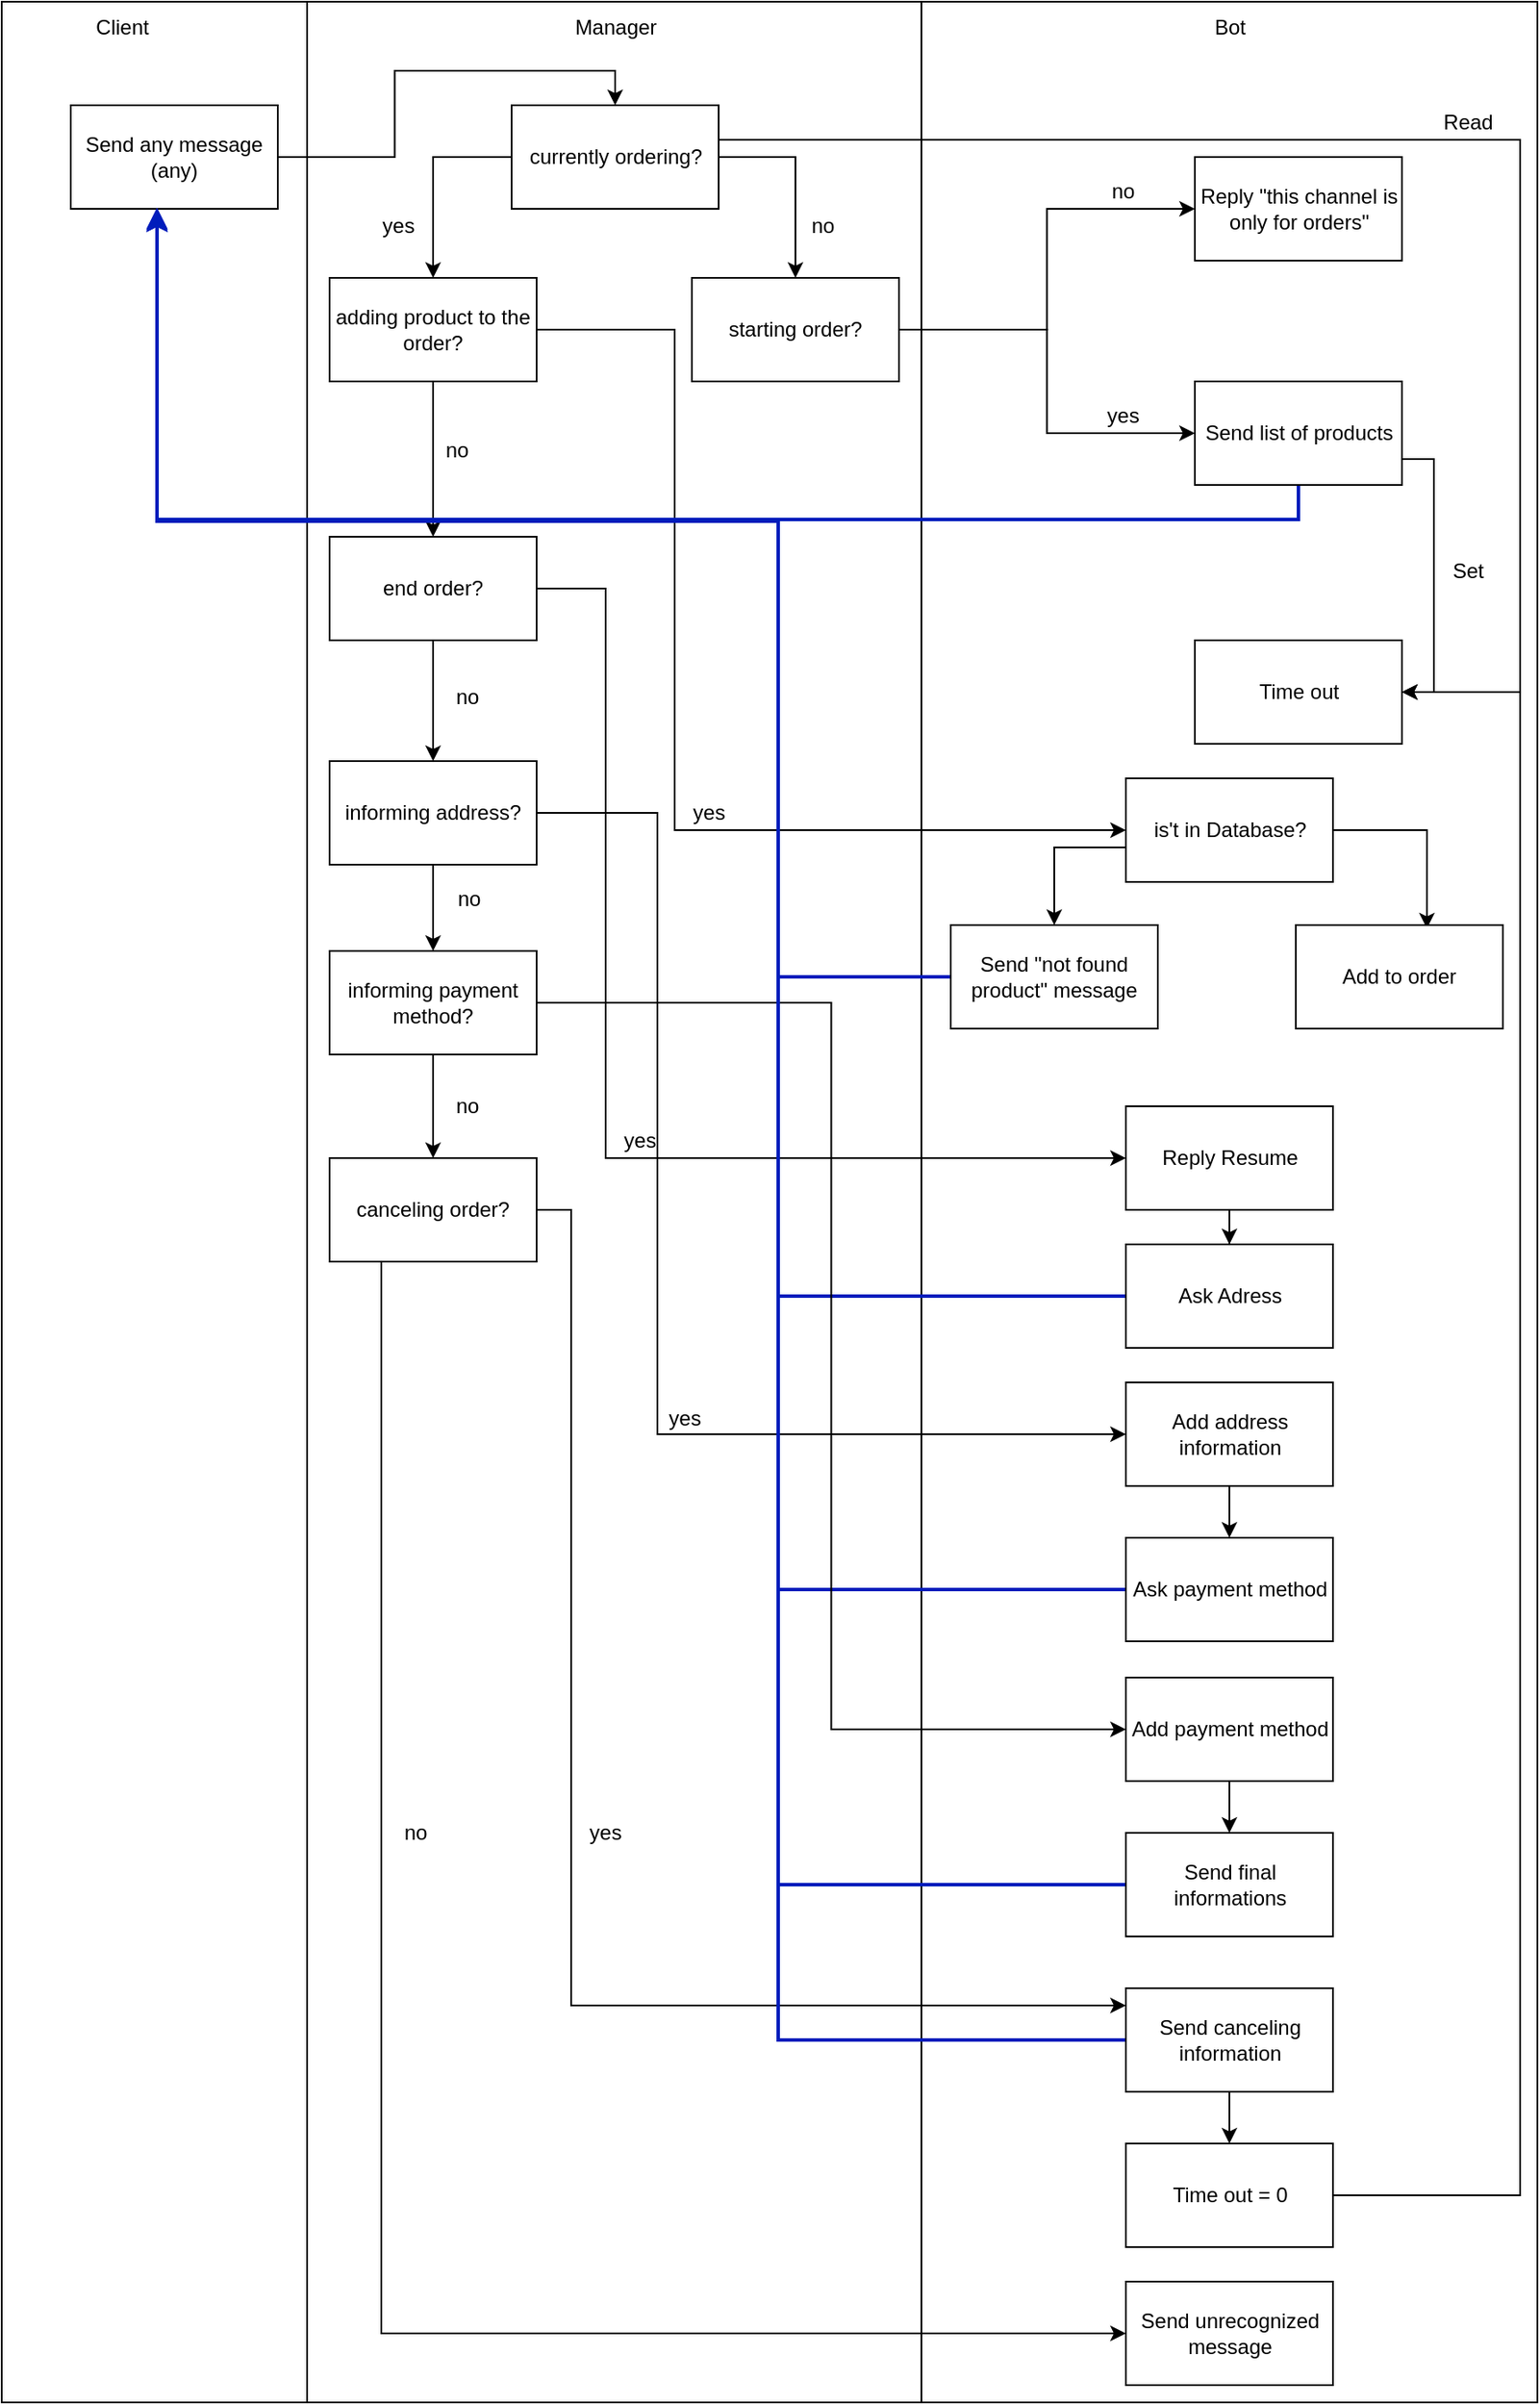 <mxfile version="14.7.7" type="device"><diagram id="X6r-hXve64ibLZzEu_w1" name="Page-1"><mxGraphModel dx="3191" dy="1528" grid="1" gridSize="10" guides="1" tooltips="1" connect="1" arrows="1" fold="1" page="1" pageScale="1" pageWidth="827" pageHeight="1169" math="0" shadow="0"><root><mxCell id="0"/><mxCell id="1" parent="0"/><mxCell id="XgD2UywqItijael3Xre7-25" value="" style="rounded=0;whiteSpace=wrap;html=1;" vertex="1" parent="1"><mxGeometry x="-780" y="30" width="177" height="1391" as="geometry"/></mxCell><mxCell id="XgD2UywqItijael3Xre7-23" value="" style="rounded=0;whiteSpace=wrap;html=1;" vertex="1" parent="1"><mxGeometry x="-603" y="30" width="356" height="1391" as="geometry"/></mxCell><mxCell id="XgD2UywqItijael3Xre7-22" value="" style="rounded=0;whiteSpace=wrap;html=1;" vertex="1" parent="1"><mxGeometry x="-247" y="30" width="357" height="1391" as="geometry"/></mxCell><mxCell id="XgD2UywqItijael3Xre7-6" value="Bot" style="text;html=1;strokeColor=none;fillColor=none;align=center;verticalAlign=middle;whiteSpace=wrap;rounded=0;" vertex="1" parent="1"><mxGeometry x="-88.5" y="35" width="40" height="20" as="geometry"/></mxCell><mxCell id="XgD2UywqItijael3Xre7-39" style="edgeStyle=orthogonalEdgeStyle;rounded=0;orthogonalLoop=1;jettySize=auto;html=1;entryX=0.5;entryY=0;entryDx=0;entryDy=0;" edge="1" parent="1" source="XgD2UywqItijael3Xre7-7" target="XgD2UywqItijael3Xre7-10"><mxGeometry relative="1" as="geometry"/></mxCell><mxCell id="XgD2UywqItijael3Xre7-7" value="Send any message (any)" style="rounded=0;whiteSpace=wrap;html=1;" vertex="1" parent="1"><mxGeometry x="-740" y="90" width="120" height="60" as="geometry"/></mxCell><mxCell id="XgD2UywqItijael3Xre7-37" style="edgeStyle=orthogonalEdgeStyle;rounded=0;orthogonalLoop=1;jettySize=auto;html=1;entryX=0.5;entryY=0;entryDx=0;entryDy=0;" edge="1" parent="1" source="XgD2UywqItijael3Xre7-10" target="XgD2UywqItijael3Xre7-13"><mxGeometry relative="1" as="geometry"><Array as="points"><mxPoint x="-320" y="120"/></Array></mxGeometry></mxCell><mxCell id="XgD2UywqItijael3Xre7-38" style="edgeStyle=orthogonalEdgeStyle;rounded=0;orthogonalLoop=1;jettySize=auto;html=1;exitX=0;exitY=0.5;exitDx=0;exitDy=0;entryX=0.5;entryY=0;entryDx=0;entryDy=0;" edge="1" parent="1" source="XgD2UywqItijael3Xre7-10" target="XgD2UywqItijael3Xre7-28"><mxGeometry relative="1" as="geometry"/></mxCell><mxCell id="XgD2UywqItijael3Xre7-57" style="edgeStyle=orthogonalEdgeStyle;rounded=0;orthogonalLoop=1;jettySize=auto;html=1;entryX=0;entryY=0.5;entryDx=0;entryDy=0;" edge="1" parent="1" source="XgD2UywqItijael3Xre7-10" target="XgD2UywqItijael3Xre7-50"><mxGeometry relative="1" as="geometry"><Array as="points"><mxPoint x="100" y="110"/><mxPoint x="100" y="430"/></Array></mxGeometry></mxCell><mxCell id="XgD2UywqItijael3Xre7-10" value="currently ordering?" style="rounded=0;whiteSpace=wrap;html=1;" vertex="1" parent="1"><mxGeometry x="-484.5" y="90" width="120" height="60" as="geometry"/></mxCell><mxCell id="XgD2UywqItijael3Xre7-40" style="edgeStyle=orthogonalEdgeStyle;rounded=0;orthogonalLoop=1;jettySize=auto;html=1;entryX=0;entryY=0.5;entryDx=0;entryDy=0;" edge="1" parent="1" source="XgD2UywqItijael3Xre7-13" target="XgD2UywqItijael3Xre7-31"><mxGeometry relative="1" as="geometry"/></mxCell><mxCell id="XgD2UywqItijael3Xre7-44" style="edgeStyle=orthogonalEdgeStyle;rounded=0;orthogonalLoop=1;jettySize=auto;html=1;entryX=0;entryY=0.5;entryDx=0;entryDy=0;" edge="1" parent="1" source="XgD2UywqItijael3Xre7-13" target="XgD2UywqItijael3Xre7-43"><mxGeometry relative="1" as="geometry"/></mxCell><mxCell id="XgD2UywqItijael3Xre7-13" value="starting order?" style="rounded=0;whiteSpace=wrap;html=1;" vertex="1" parent="1"><mxGeometry x="-380" y="190" width="120" height="60" as="geometry"/></mxCell><mxCell id="XgD2UywqItijael3Xre7-24" value="Client" style="text;html=1;strokeColor=none;fillColor=none;align=center;verticalAlign=middle;whiteSpace=wrap;rounded=0;" vertex="1" parent="1"><mxGeometry x="-730" y="35" width="40" height="20" as="geometry"/></mxCell><mxCell id="XgD2UywqItijael3Xre7-26" value="Manager" style="text;html=1;strokeColor=none;fillColor=none;align=center;verticalAlign=middle;whiteSpace=wrap;rounded=0;" vertex="1" parent="1"><mxGeometry x="-444.5" y="35" width="40" height="20" as="geometry"/></mxCell><mxCell id="XgD2UywqItijael3Xre7-67" style="edgeStyle=orthogonalEdgeStyle;rounded=0;orthogonalLoop=1;jettySize=auto;html=1;entryX=0.5;entryY=0;entryDx=0;entryDy=0;" edge="1" parent="1" source="XgD2UywqItijael3Xre7-27" target="XgD2UywqItijael3Xre7-89"><mxGeometry relative="1" as="geometry"><mxPoint x="-530" y="470" as="targetPoint"/></mxGeometry></mxCell><mxCell id="XgD2UywqItijael3Xre7-83" style="edgeStyle=orthogonalEdgeStyle;rounded=0;orthogonalLoop=1;jettySize=auto;html=1;entryX=0;entryY=0.5;entryDx=0;entryDy=0;" edge="1" parent="1" source="XgD2UywqItijael3Xre7-27" target="XgD2UywqItijael3Xre7-80"><mxGeometry relative="1" as="geometry"><Array as="points"><mxPoint x="-430" y="370"/><mxPoint x="-430" y="700"/></Array></mxGeometry></mxCell><mxCell id="XgD2UywqItijael3Xre7-27" value="end order?" style="rounded=0;whiteSpace=wrap;html=1;" vertex="1" parent="1"><mxGeometry x="-590" y="340" width="120" height="60" as="geometry"/></mxCell><mxCell id="XgD2UywqItijael3Xre7-64" style="edgeStyle=orthogonalEdgeStyle;rounded=0;orthogonalLoop=1;jettySize=auto;html=1;entryX=0.5;entryY=0;entryDx=0;entryDy=0;" edge="1" parent="1" source="XgD2UywqItijael3Xre7-28" target="XgD2UywqItijael3Xre7-27"><mxGeometry relative="1" as="geometry"><mxPoint x="-530" y="340" as="targetPoint"/></mxGeometry></mxCell><mxCell id="XgD2UywqItijael3Xre7-73" style="edgeStyle=orthogonalEdgeStyle;rounded=0;orthogonalLoop=1;jettySize=auto;html=1;entryX=0;entryY=0.5;entryDx=0;entryDy=0;" edge="1" parent="1" source="XgD2UywqItijael3Xre7-28" target="XgD2UywqItijael3Xre7-72"><mxGeometry relative="1" as="geometry"><Array as="points"><mxPoint x="-390" y="220"/><mxPoint x="-390" y="510"/></Array></mxGeometry></mxCell><mxCell id="XgD2UywqItijael3Xre7-28" value="adding product to the order?" style="rounded=0;whiteSpace=wrap;html=1;" vertex="1" parent="1"><mxGeometry x="-590" y="190" width="120" height="60" as="geometry"/></mxCell><mxCell id="XgD2UywqItijael3Xre7-54" style="edgeStyle=orthogonalEdgeStyle;rounded=0;orthogonalLoop=1;jettySize=auto;html=1;strokeWidth=2;fillColor=#0050ef;strokeColor=#001DBC;" edge="1" parent="1" source="XgD2UywqItijael3Xre7-31"><mxGeometry relative="1" as="geometry"><mxPoint x="-690" y="150" as="targetPoint"/><Array as="points"><mxPoint x="-28" y="330"/><mxPoint x="-690" y="330"/><mxPoint x="-690" y="150"/></Array></mxGeometry></mxCell><mxCell id="XgD2UywqItijael3Xre7-56" style="edgeStyle=orthogonalEdgeStyle;rounded=0;orthogonalLoop=1;jettySize=auto;html=1;exitX=1;exitY=0.75;exitDx=0;exitDy=0;" edge="1" parent="1" source="XgD2UywqItijael3Xre7-31" target="XgD2UywqItijael3Xre7-50"><mxGeometry relative="1" as="geometry"><Array as="points"><mxPoint x="50" y="295"/><mxPoint x="50" y="430"/></Array></mxGeometry></mxCell><mxCell id="XgD2UywqItijael3Xre7-31" value="Send list of products" style="rounded=0;whiteSpace=wrap;html=1;" vertex="1" parent="1"><mxGeometry x="-88.5" y="250" width="120" height="60" as="geometry"/></mxCell><mxCell id="XgD2UywqItijael3Xre7-34" value="yes" style="text;html=1;strokeColor=none;fillColor=none;align=center;verticalAlign=middle;whiteSpace=wrap;rounded=0;" vertex="1" parent="1"><mxGeometry x="-570" y="150" width="40" height="20" as="geometry"/></mxCell><mxCell id="XgD2UywqItijael3Xre7-35" value="no" style="text;html=1;strokeColor=none;fillColor=none;align=center;verticalAlign=middle;whiteSpace=wrap;rounded=0;" vertex="1" parent="1"><mxGeometry x="-324" y="150" width="40" height="20" as="geometry"/></mxCell><mxCell id="XgD2UywqItijael3Xre7-43" value="Reply &quot;this channel is only for orders&quot;" style="rounded=0;whiteSpace=wrap;html=1;" vertex="1" parent="1"><mxGeometry x="-88.5" y="120" width="120" height="60" as="geometry"/></mxCell><mxCell id="XgD2UywqItijael3Xre7-45" value="no" style="text;html=1;strokeColor=none;fillColor=none;align=center;verticalAlign=middle;whiteSpace=wrap;rounded=0;" vertex="1" parent="1"><mxGeometry x="-150" y="130" width="40" height="20" as="geometry"/></mxCell><mxCell id="XgD2UywqItijael3Xre7-46" value="yes" style="text;html=1;strokeColor=none;fillColor=none;align=center;verticalAlign=middle;whiteSpace=wrap;rounded=0;" vertex="1" parent="1"><mxGeometry x="-150" y="260" width="40" height="20" as="geometry"/></mxCell><mxCell id="XgD2UywqItijael3Xre7-50" value="Time out" style="rounded=0;whiteSpace=wrap;html=1;" vertex="1" parent="1"><mxGeometry x="-88.5" y="400" width="120" height="60" as="geometry"/></mxCell><mxCell id="XgD2UywqItijael3Xre7-58" value="Read" style="text;html=1;strokeColor=none;fillColor=none;align=center;verticalAlign=middle;whiteSpace=wrap;rounded=0;" vertex="1" parent="1"><mxGeometry x="50" y="90" width="40" height="20" as="geometry"/></mxCell><mxCell id="XgD2UywqItijael3Xre7-59" value="Set" style="text;html=1;strokeColor=none;fillColor=none;align=center;verticalAlign=middle;whiteSpace=wrap;rounded=0;" vertex="1" parent="1"><mxGeometry x="50" y="350" width="40" height="20" as="geometry"/></mxCell><mxCell id="XgD2UywqItijael3Xre7-65" value="no" style="text;html=1;strokeColor=none;fillColor=none;align=center;verticalAlign=middle;whiteSpace=wrap;rounded=0;" vertex="1" parent="1"><mxGeometry x="-536" y="280" width="40" height="20" as="geometry"/></mxCell><mxCell id="XgD2UywqItijael3Xre7-71" style="edgeStyle=orthogonalEdgeStyle;rounded=0;orthogonalLoop=1;jettySize=auto;html=1;" edge="1" parent="1" source="XgD2UywqItijael3Xre7-66"><mxGeometry relative="1" as="geometry"><mxPoint x="140" y="625" as="targetPoint"/></mxGeometry></mxCell><mxCell id="XgD2UywqItijael3Xre7-68" value="no" style="text;html=1;strokeColor=none;fillColor=none;align=center;verticalAlign=middle;whiteSpace=wrap;rounded=0;" vertex="1" parent="1"><mxGeometry x="-530" y="423" width="40" height="20" as="geometry"/></mxCell><mxCell id="XgD2UywqItijael3Xre7-76" style="edgeStyle=orthogonalEdgeStyle;rounded=0;orthogonalLoop=1;jettySize=auto;html=1;entryX=0.633;entryY=0.033;entryDx=0;entryDy=0;entryPerimeter=0;" edge="1" parent="1" source="XgD2UywqItijael3Xre7-72" target="XgD2UywqItijael3Xre7-74"><mxGeometry relative="1" as="geometry"><Array as="points"><mxPoint x="46" y="510"/></Array></mxGeometry></mxCell><mxCell id="XgD2UywqItijael3Xre7-78" style="edgeStyle=orthogonalEdgeStyle;rounded=0;orthogonalLoop=1;jettySize=auto;html=1;entryX=0.5;entryY=0;entryDx=0;entryDy=0;" edge="1" parent="1" source="XgD2UywqItijael3Xre7-72" target="XgD2UywqItijael3Xre7-77"><mxGeometry relative="1" as="geometry"><Array as="points"><mxPoint x="-170" y="520"/></Array></mxGeometry></mxCell><mxCell id="XgD2UywqItijael3Xre7-72" value="is't in Database?" style="rounded=0;whiteSpace=wrap;html=1;" vertex="1" parent="1"><mxGeometry x="-128.5" y="480" width="120" height="60" as="geometry"/></mxCell><mxCell id="XgD2UywqItijael3Xre7-74" value="Add to order" style="rounded=0;whiteSpace=wrap;html=1;" vertex="1" parent="1"><mxGeometry x="-30" y="565" width="120" height="60" as="geometry"/></mxCell><mxCell id="XgD2UywqItijael3Xre7-79" style="edgeStyle=orthogonalEdgeStyle;rounded=0;orthogonalLoop=1;jettySize=auto;html=1;entryX=0.419;entryY=0.988;entryDx=0;entryDy=0;strokeWidth=2;fillColor=#0050ef;strokeColor=#001DBC;entryPerimeter=0;" edge="1" parent="1" source="XgD2UywqItijael3Xre7-77" target="XgD2UywqItijael3Xre7-7"><mxGeometry relative="1" as="geometry"><mxPoint x="-370" y="330" as="targetPoint"/><Array as="points"><mxPoint x="-330" y="595"/><mxPoint x="-330" y="330"/><mxPoint x="-690" y="330"/><mxPoint x="-690" y="149"/></Array></mxGeometry></mxCell><mxCell id="XgD2UywqItijael3Xre7-77" value="Send &quot;not found product&quot; message" style="rounded=0;whiteSpace=wrap;html=1;" vertex="1" parent="1"><mxGeometry x="-230" y="565" width="120" height="60" as="geometry"/></mxCell><mxCell id="XgD2UywqItijael3Xre7-100" style="edgeStyle=orthogonalEdgeStyle;rounded=0;orthogonalLoop=1;jettySize=auto;html=1;" edge="1" parent="1" source="XgD2UywqItijael3Xre7-80" target="XgD2UywqItijael3Xre7-81"><mxGeometry relative="1" as="geometry"/></mxCell><mxCell id="XgD2UywqItijael3Xre7-80" value="Reply Resume" style="rounded=0;whiteSpace=wrap;html=1;" vertex="1" parent="1"><mxGeometry x="-128.5" y="670" width="120" height="60" as="geometry"/></mxCell><mxCell id="XgD2UywqItijael3Xre7-84" style="edgeStyle=orthogonalEdgeStyle;rounded=0;orthogonalLoop=1;jettySize=auto;html=1;strokeWidth=2;fillColor=#0050ef;strokeColor=#001DBC;" edge="1" parent="1" source="XgD2UywqItijael3Xre7-81" target="XgD2UywqItijael3Xre7-7"><mxGeometry relative="1" as="geometry"><mxPoint x="-870" y="170" as="targetPoint"/><Array as="points"><mxPoint x="-330" y="780"/><mxPoint x="-330" y="330"/><mxPoint x="-690" y="330"/></Array></mxGeometry></mxCell><mxCell id="XgD2UywqItijael3Xre7-81" value="Ask Adress" style="rounded=0;whiteSpace=wrap;html=1;" vertex="1" parent="1"><mxGeometry x="-128.5" y="750" width="120" height="60" as="geometry"/></mxCell><mxCell id="XgD2UywqItijael3Xre7-102" style="edgeStyle=orthogonalEdgeStyle;rounded=0;orthogonalLoop=1;jettySize=auto;html=1;strokeWidth=2;strokeColor=#001DBC;fillColor=#0050ef;" edge="1" parent="1"><mxGeometry relative="1" as="geometry"><mxPoint x="-690" y="151" as="targetPoint"/><mxPoint x="-128.5" y="950" as="sourcePoint"/><Array as="points"><mxPoint x="-330" y="950"/><mxPoint x="-330" y="330"/><mxPoint x="-690" y="330"/></Array></mxGeometry></mxCell><mxCell id="XgD2UywqItijael3Xre7-85" value="Ask&amp;nbsp;payment method" style="rounded=0;whiteSpace=wrap;html=1;" vertex="1" parent="1"><mxGeometry x="-128.5" y="920" width="120" height="60" as="geometry"/></mxCell><mxCell id="XgD2UywqItijael3Xre7-111" style="edgeStyle=orthogonalEdgeStyle;rounded=0;orthogonalLoop=1;jettySize=auto;html=1;strokeColor=#000000;strokeWidth=1;" edge="1" parent="1" source="XgD2UywqItijael3Xre7-86" target="XgD2UywqItijael3Xre7-108"><mxGeometry relative="1" as="geometry"><Array as="points"><mxPoint x="-450" y="730"/><mxPoint x="-450" y="1191"/></Array></mxGeometry></mxCell><mxCell id="XgD2UywqItijael3Xre7-115" style="edgeStyle=orthogonalEdgeStyle;rounded=0;orthogonalLoop=1;jettySize=auto;html=1;entryX=0;entryY=0.5;entryDx=0;entryDy=0;strokeColor=#000000;strokeWidth=1;" edge="1" parent="1" source="XgD2UywqItijael3Xre7-86" target="XgD2UywqItijael3Xre7-114"><mxGeometry relative="1" as="geometry"><Array as="points"><mxPoint x="-560" y="1381"/></Array></mxGeometry></mxCell><mxCell id="XgD2UywqItijael3Xre7-86" value="canceling order?" style="rounded=0;whiteSpace=wrap;html=1;" vertex="1" parent="1"><mxGeometry x="-590" y="700" width="120" height="60" as="geometry"/></mxCell><mxCell id="XgD2UywqItijael3Xre7-94" style="edgeStyle=orthogonalEdgeStyle;rounded=0;orthogonalLoop=1;jettySize=auto;html=1;entryX=0.5;entryY=0;entryDx=0;entryDy=0;" edge="1" parent="1" source="XgD2UywqItijael3Xre7-87" target="XgD2UywqItijael3Xre7-86"><mxGeometry relative="1" as="geometry"/></mxCell><mxCell id="XgD2UywqItijael3Xre7-105" style="edgeStyle=orthogonalEdgeStyle;rounded=0;orthogonalLoop=1;jettySize=auto;html=1;entryX=0;entryY=0.5;entryDx=0;entryDy=0;strokeWidth=1;" edge="1" parent="1" source="XgD2UywqItijael3Xre7-87" target="XgD2UywqItijael3Xre7-104"><mxGeometry relative="1" as="geometry"/></mxCell><mxCell id="XgD2UywqItijael3Xre7-87" value="&lt;div&gt;informing payment method?&lt;/div&gt;" style="rounded=0;whiteSpace=wrap;html=1;" vertex="1" parent="1"><mxGeometry x="-590" y="580" width="120" height="60" as="geometry"/></mxCell><mxCell id="XgD2UywqItijael3Xre7-92" style="edgeStyle=orthogonalEdgeStyle;rounded=0;orthogonalLoop=1;jettySize=auto;html=1;entryX=0.5;entryY=0;entryDx=0;entryDy=0;" edge="1" parent="1" source="XgD2UywqItijael3Xre7-89" target="XgD2UywqItijael3Xre7-87"><mxGeometry relative="1" as="geometry"/></mxCell><mxCell id="XgD2UywqItijael3Xre7-96" style="edgeStyle=orthogonalEdgeStyle;rounded=0;orthogonalLoop=1;jettySize=auto;html=1;entryX=0;entryY=0.5;entryDx=0;entryDy=0;" edge="1" parent="1" source="XgD2UywqItijael3Xre7-89" target="XgD2UywqItijael3Xre7-99"><mxGeometry relative="1" as="geometry"><Array as="points"><mxPoint x="-400" y="500"/><mxPoint x="-400" y="860"/></Array></mxGeometry></mxCell><mxCell id="XgD2UywqItijael3Xre7-89" value="&lt;div&gt;informing address?&lt;/div&gt;" style="rounded=0;whiteSpace=wrap;html=1;" vertex="1" parent="1"><mxGeometry x="-590" y="470" width="120" height="60" as="geometry"/></mxCell><mxCell id="XgD2UywqItijael3Xre7-93" value="no" style="text;html=1;strokeColor=none;fillColor=none;align=center;verticalAlign=middle;whiteSpace=wrap;rounded=0;" vertex="1" parent="1"><mxGeometry x="-529.5" y="540" width="40" height="20" as="geometry"/></mxCell><mxCell id="XgD2UywqItijael3Xre7-95" value="no" style="text;html=1;strokeColor=none;fillColor=none;align=center;verticalAlign=middle;whiteSpace=wrap;rounded=0;" vertex="1" parent="1"><mxGeometry x="-530" y="660" width="40" height="20" as="geometry"/></mxCell><mxCell id="XgD2UywqItijael3Xre7-101" style="edgeStyle=orthogonalEdgeStyle;rounded=0;orthogonalLoop=1;jettySize=auto;html=1;entryX=0.5;entryY=0;entryDx=0;entryDy=0;" edge="1" parent="1" source="XgD2UywqItijael3Xre7-99" target="XgD2UywqItijael3Xre7-85"><mxGeometry relative="1" as="geometry"/></mxCell><mxCell id="XgD2UywqItijael3Xre7-99" value="Add address information" style="rounded=0;whiteSpace=wrap;html=1;" vertex="1" parent="1"><mxGeometry x="-128.5" y="830" width="120" height="60" as="geometry"/></mxCell><mxCell id="XgD2UywqItijael3Xre7-107" style="edgeStyle=orthogonalEdgeStyle;rounded=0;orthogonalLoop=1;jettySize=auto;html=1;strokeColor=#001DBC;strokeWidth=2;fillColor=#0050ef;" edge="1" parent="1" source="XgD2UywqItijael3Xre7-103"><mxGeometry relative="1" as="geometry"><mxPoint x="-690" y="151" as="targetPoint"/><Array as="points"><mxPoint x="-330" y="1121"/><mxPoint x="-330" y="331"/><mxPoint x="-690" y="331"/></Array></mxGeometry></mxCell><mxCell id="XgD2UywqItijael3Xre7-103" value="Send final informations" style="rounded=0;whiteSpace=wrap;html=1;" vertex="1" parent="1"><mxGeometry x="-128.5" y="1091" width="120" height="60" as="geometry"/></mxCell><mxCell id="XgD2UywqItijael3Xre7-106" style="edgeStyle=orthogonalEdgeStyle;rounded=0;orthogonalLoop=1;jettySize=auto;html=1;entryX=0.5;entryY=0;entryDx=0;entryDy=0;strokeColor=#000000;strokeWidth=1;" edge="1" parent="1" source="XgD2UywqItijael3Xre7-104" target="XgD2UywqItijael3Xre7-103"><mxGeometry relative="1" as="geometry"/></mxCell><mxCell id="XgD2UywqItijael3Xre7-104" value="Add payment method" style="rounded=0;whiteSpace=wrap;html=1;" vertex="1" parent="1"><mxGeometry x="-128.5" y="1001" width="120" height="60" as="geometry"/></mxCell><mxCell id="XgD2UywqItijael3Xre7-109" style="edgeStyle=orthogonalEdgeStyle;rounded=0;orthogonalLoop=1;jettySize=auto;html=1;entryX=1;entryY=0.5;entryDx=0;entryDy=0;strokeColor=#000000;strokeWidth=1;exitX=1;exitY=0.5;exitDx=0;exitDy=0;" edge="1" parent="1" source="XgD2UywqItijael3Xre7-112" target="XgD2UywqItijael3Xre7-50"><mxGeometry relative="1" as="geometry"><Array as="points"><mxPoint x="100" y="1301"/><mxPoint x="100" y="430"/></Array></mxGeometry></mxCell><mxCell id="XgD2UywqItijael3Xre7-110" style="edgeStyle=orthogonalEdgeStyle;rounded=0;orthogonalLoop=1;jettySize=auto;html=1;strokeColor=#001DBC;strokeWidth=2;fillColor=#0050ef;entryX=0.417;entryY=1.017;entryDx=0;entryDy=0;entryPerimeter=0;" edge="1" parent="1" target="XgD2UywqItijael3Xre7-7"><mxGeometry relative="1" as="geometry"><mxPoint x="-720" y="161" as="targetPoint"/><mxPoint x="-128.5" y="1211" as="sourcePoint"/><Array as="points"><mxPoint x="-330" y="1211"/><mxPoint x="-330" y="331"/><mxPoint x="-690" y="331"/></Array></mxGeometry></mxCell><mxCell id="XgD2UywqItijael3Xre7-113" style="edgeStyle=orthogonalEdgeStyle;rounded=0;orthogonalLoop=1;jettySize=auto;html=1;strokeColor=#000000;strokeWidth=1;" edge="1" parent="1" source="XgD2UywqItijael3Xre7-108" target="XgD2UywqItijael3Xre7-112"><mxGeometry relative="1" as="geometry"/></mxCell><mxCell id="XgD2UywqItijael3Xre7-108" value="Send canceling information" style="rounded=0;whiteSpace=wrap;html=1;" vertex="1" parent="1"><mxGeometry x="-128.5" y="1181" width="120" height="60" as="geometry"/></mxCell><mxCell id="XgD2UywqItijael3Xre7-112" value="Time out = 0" style="rounded=0;whiteSpace=wrap;html=1;" vertex="1" parent="1"><mxGeometry x="-128.5" y="1271" width="120" height="60" as="geometry"/></mxCell><mxCell id="XgD2UywqItijael3Xre7-114" value="Send&amp;nbsp;unrecognized message" style="rounded=0;whiteSpace=wrap;html=1;" vertex="1" parent="1"><mxGeometry x="-128.5" y="1351" width="120" height="60" as="geometry"/></mxCell><mxCell id="XgD2UywqItijael3Xre7-116" value="no" style="text;html=1;strokeColor=none;fillColor=none;align=center;verticalAlign=middle;whiteSpace=wrap;rounded=0;" vertex="1" parent="1"><mxGeometry x="-560" y="1081" width="40" height="20" as="geometry"/></mxCell><mxCell id="XgD2UywqItijael3Xre7-117" value="yes" style="text;html=1;strokeColor=none;fillColor=none;align=center;verticalAlign=middle;whiteSpace=wrap;rounded=0;" vertex="1" parent="1"><mxGeometry x="-450" y="1081" width="40" height="20" as="geometry"/></mxCell><mxCell id="XgD2UywqItijael3Xre7-118" value="yes" style="text;html=1;strokeColor=none;fillColor=none;align=center;verticalAlign=middle;whiteSpace=wrap;rounded=0;" vertex="1" parent="1"><mxGeometry x="-390" y="490" width="40" height="20" as="geometry"/></mxCell><mxCell id="XgD2UywqItijael3Xre7-119" value="yes" style="text;html=1;strokeColor=none;fillColor=none;align=center;verticalAlign=middle;whiteSpace=wrap;rounded=0;" vertex="1" parent="1"><mxGeometry x="-430" y="680" width="40" height="20" as="geometry"/></mxCell><mxCell id="XgD2UywqItijael3Xre7-120" value="yes" style="text;html=1;strokeColor=none;fillColor=none;align=center;verticalAlign=middle;whiteSpace=wrap;rounded=0;" vertex="1" parent="1"><mxGeometry x="-404.5" y="841" width="40" height="20" as="geometry"/></mxCell></root></mxGraphModel></diagram></mxfile>